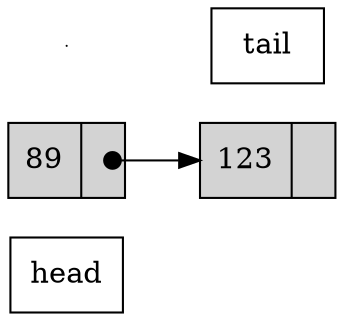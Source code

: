 digraph G{
	head [label="head" shape="rect"]
	rankdir="LR"
	edge[tailclip=false,arrowtail=dot,dir=both];
	subgraph clust0 {
		style=filled;
		color=white;
		node [style=filled];
		node[shape=record]
		nodo_0[label="{<dato> 89| <sig>}"];
		nodo_1[label="{<dato> 123| <sig>}"];
		nodo_0:sig:c -> nodo_1:dato;

	}
	subgraph clust1 {
		node[shape=record];
		node[shape="point" height="0"]
		p0

		edge[arrowtail=none, arrowhead=none, color="transparent"];

	}
	tail [label="tail" shape="rect"]
	p0 -> tail [arrowtail=none, arrowhead=none, color="transparent"];
}